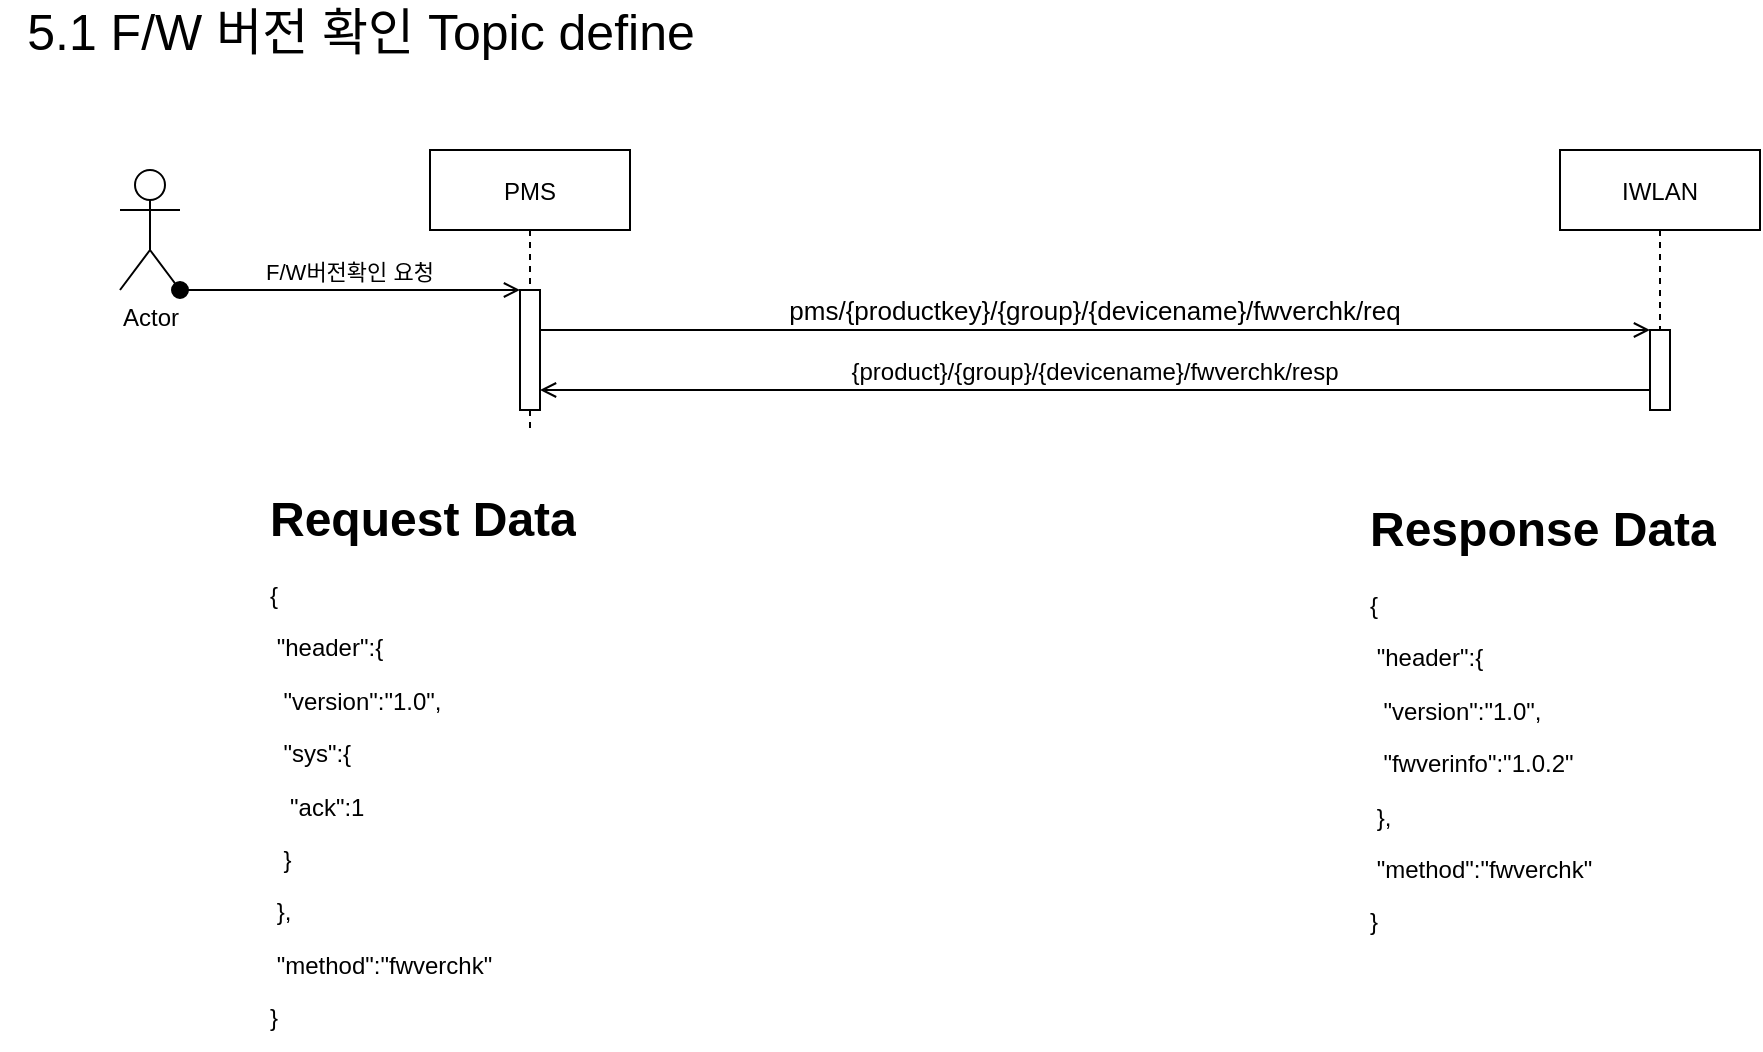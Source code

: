 <mxfile version="14.8.5" type="github" pages="2">
  <diagram id="kgpKYQtTHZ0yAKxKKP6v" name="5.1 F/W 버전 확인 Topic define">
    <mxGraphModel dx="1426" dy="872" grid="1" gridSize="10" guides="1" tooltips="1" connect="1" arrows="1" fold="1" page="1" pageScale="1" pageWidth="1169" pageHeight="827" math="0" shadow="0">
      <root>
        <mxCell id="0" />
        <mxCell id="1" parent="0" />
        <mxCell id="3nuBFxr9cyL0pnOWT2aG-1" value="PMS" style="shape=umlLifeline;perimeter=lifelinePerimeter;container=1;collapsible=0;recursiveResize=0;rounded=0;shadow=0;strokeWidth=1;" parent="1" vertex="1">
          <mxGeometry x="255" y="100" width="100" height="140" as="geometry" />
        </mxCell>
        <mxCell id="3nuBFxr9cyL0pnOWT2aG-2" value="" style="points=[];perimeter=orthogonalPerimeter;rounded=0;shadow=0;strokeWidth=1;" parent="3nuBFxr9cyL0pnOWT2aG-1" vertex="1">
          <mxGeometry x="45" y="70" width="10" height="60" as="geometry" />
        </mxCell>
        <mxCell id="3nuBFxr9cyL0pnOWT2aG-8" value="pms/{productkey}/{group}/{devicename}/fwverchk/req" style="verticalAlign=bottom;endArrow=open;entryX=0;entryY=0;shadow=0;strokeWidth=1;fontSize=13;fontStyle=0;endFill=0;" parent="1" edge="1">
          <mxGeometry relative="1" as="geometry">
            <mxPoint x="310" y="190.0" as="sourcePoint" />
            <mxPoint x="865" y="190.0" as="targetPoint" />
          </mxGeometry>
        </mxCell>
        <mxCell id="3nuBFxr9cyL0pnOWT2aG-9" value="{product}/{group}/{devicename}/fwverchk/resp" style="verticalAlign=bottom;endArrow=open;entryX=1;entryY=0;shadow=0;strokeWidth=1;fontSize=12;endFill=0;" parent="1" source="3nuBFxr9cyL0pnOWT2aG-6" edge="1">
          <mxGeometry relative="1" as="geometry">
            <mxPoint x="860" y="220" as="sourcePoint" />
            <mxPoint x="310" y="220" as="targetPoint" />
          </mxGeometry>
        </mxCell>
        <mxCell id="5kBYfJOK7Zqod7wVKw6P-1" value="Actor" style="shape=umlActor;verticalLabelPosition=bottom;verticalAlign=top;html=1;outlineConnect=0;" parent="1" vertex="1">
          <mxGeometry x="100" y="110" width="30" height="60" as="geometry" />
        </mxCell>
        <mxCell id="3nuBFxr9cyL0pnOWT2aG-3" value="F/W버전확인 요청" style="verticalAlign=bottom;startArrow=oval;endArrow=open;startSize=8;shadow=0;strokeWidth=1;exitX=1;exitY=1;exitDx=0;exitDy=0;exitPerimeter=0;endFill=0;" parent="1" source="5kBYfJOK7Zqod7wVKw6P-1" target="3nuBFxr9cyL0pnOWT2aG-2" edge="1">
          <mxGeometry relative="1" as="geometry">
            <mxPoint x="240" y="170" as="sourcePoint" />
          </mxGeometry>
        </mxCell>
        <mxCell id="5kBYfJOK7Zqod7wVKw6P-3" value="&lt;font style=&quot;font-size: 25px&quot;&gt;5.1 F/W 버전 확인 Topic define&lt;/font&gt;" style="text;html=1;align=center;verticalAlign=middle;resizable=0;points=[];autosize=1;strokeColor=none;" parent="1" vertex="1">
          <mxGeometry x="40" y="30" width="360" height="20" as="geometry" />
        </mxCell>
        <mxCell id="3nuBFxr9cyL0pnOWT2aG-5" value="IWLAN" style="shape=umlLifeline;perimeter=lifelinePerimeter;container=1;collapsible=0;recursiveResize=0;rounded=0;shadow=0;strokeWidth=1;" parent="1" vertex="1">
          <mxGeometry x="820" y="100" width="100" height="130" as="geometry" />
        </mxCell>
        <mxCell id="3nuBFxr9cyL0pnOWT2aG-6" value="" style="points=[];perimeter=orthogonalPerimeter;rounded=0;shadow=0;strokeWidth=1;" parent="3nuBFxr9cyL0pnOWT2aG-5" vertex="1">
          <mxGeometry x="45" y="90" width="10" height="40" as="geometry" />
        </mxCell>
        <mxCell id="5kBYfJOK7Zqod7wVKw6P-7" value="&lt;h1&gt;Request Data&lt;/h1&gt;&lt;p&gt;{&lt;/p&gt;&lt;p&gt;&lt;span style=&quot;white-space: pre&quot;&gt; &lt;/span&gt;&quot;header&quot;:{&lt;br&gt;&lt;/p&gt;&lt;p&gt;&lt;span style=&quot;white-space: pre&quot;&gt; &lt;/span&gt;&lt;span style=&quot;white-space: pre&quot;&gt; &lt;/span&gt;&quot;version&quot;:&quot;1.0&quot;,&lt;br&gt;&lt;/p&gt;&lt;p&gt;&lt;span style=&quot;white-space: pre&quot;&gt; &lt;/span&gt;&lt;span style=&quot;white-space: pre&quot;&gt; &lt;/span&gt;&quot;sys&quot;:{&lt;br&gt;&lt;/p&gt;&lt;p&gt;&lt;span style=&quot;white-space: pre&quot;&gt; &lt;/span&gt;&lt;span style=&quot;white-space: pre&quot;&gt; &lt;/span&gt;&lt;span style=&quot;white-space: pre&quot;&gt; &lt;/span&gt;&quot;ack&quot;:1&lt;br&gt;&lt;/p&gt;&lt;p&gt;&lt;span style=&quot;white-space: pre&quot;&gt; &lt;/span&gt;&lt;span style=&quot;white-space: pre&quot;&gt; &lt;/span&gt;}&lt;br&gt;&lt;/p&gt;&lt;p&gt;&lt;span style=&quot;white-space: pre&quot;&gt; &lt;/span&gt;},&lt;br&gt;&lt;/p&gt;&lt;p&gt;&lt;span style=&quot;white-space: pre&quot;&gt; &lt;/span&gt;&quot;method&quot;:&quot;fwverchk&quot;&lt;br&gt;&lt;/p&gt;&lt;p&gt;}&lt;/p&gt;" style="text;html=1;strokeColor=none;fillColor=none;spacing=5;spacingTop=-20;whiteSpace=wrap;overflow=hidden;rounded=0;fontSize=12;" parent="1" vertex="1">
          <mxGeometry x="170" y="265" width="180" height="285" as="geometry" />
        </mxCell>
        <mxCell id="5kBYfJOK7Zqod7wVKw6P-8" value="&lt;h1&gt;Response Data&lt;/h1&gt;&lt;p&gt;{&lt;/p&gt;&lt;p&gt;&lt;span style=&quot;white-space: pre&quot;&gt; &lt;/span&gt;&quot;header&quot;:{&lt;br&gt;&lt;/p&gt;&lt;p&gt;&lt;span style=&quot;white-space: pre&quot;&gt; &lt;/span&gt;&lt;span style=&quot;white-space: pre&quot;&gt; &lt;/span&gt;&quot;version&quot;:&quot;1.0&quot;,&lt;br&gt;&lt;/p&gt;&lt;p&gt;&lt;span style=&quot;white-space: pre&quot;&gt; &lt;/span&gt;&lt;span style=&quot;white-space: pre&quot;&gt; &lt;/span&gt;&quot;fwverinfo&quot;:&quot;1.0.2&quot;&lt;/p&gt;&lt;p&gt;&lt;span style=&quot;white-space: pre&quot;&gt; &lt;/span&gt;},&lt;br&gt;&lt;/p&gt;&lt;p&gt;&lt;span style=&quot;white-space: pre&quot;&gt; &lt;/span&gt;&quot;method&quot;:&quot;fwverchk&quot;&lt;br&gt;&lt;/p&gt;&lt;p&gt;}&lt;/p&gt;" style="text;html=1;strokeColor=none;fillColor=none;spacing=5;spacingTop=-20;whiteSpace=wrap;overflow=hidden;rounded=0;fontSize=12;" parent="1" vertex="1">
          <mxGeometry x="720" y="270" width="190" height="250" as="geometry" />
        </mxCell>
      </root>
    </mxGraphModel>
  </diagram>
  <diagram id="U9TsFrNqbL_BJm1C6WAU" name="5.4 F/W 업데이트 Topic define">
    <mxGraphModel dx="1426" dy="872" grid="1" gridSize="10" guides="1" tooltips="1" connect="1" arrows="1" fold="1" page="1" pageScale="1" pageWidth="1169" pageHeight="827" math="0" shadow="0">
      <root>
        <mxCell id="xE-kRRZ_xSgWLuXI9ASr-0" />
        <mxCell id="xE-kRRZ_xSgWLuXI9ASr-1" parent="xE-kRRZ_xSgWLuXI9ASr-0" />
        <mxCell id="xE-kRRZ_xSgWLuXI9ASr-2" value="PMS" style="shape=umlLifeline;perimeter=lifelinePerimeter;container=1;collapsible=0;recursiveResize=0;rounded=0;shadow=0;strokeWidth=1;" vertex="1" parent="xE-kRRZ_xSgWLuXI9ASr-1">
          <mxGeometry x="255" y="100" width="100" height="260" as="geometry" />
        </mxCell>
        <mxCell id="xE-kRRZ_xSgWLuXI9ASr-3" value="" style="points=[];perimeter=orthogonalPerimeter;rounded=0;shadow=0;strokeWidth=1;" vertex="1" parent="xE-kRRZ_xSgWLuXI9ASr-2">
          <mxGeometry x="45" y="70" width="10" height="190" as="geometry" />
        </mxCell>
        <mxCell id="xE-kRRZ_xSgWLuXI9ASr-4" value="pms/{productkey}/{group}/{devicename}/fwupdate/req" style="verticalAlign=bottom;endArrow=open;entryX=0;entryY=0;shadow=0;strokeWidth=1;fontSize=13;fontStyle=0;endFill=0;" edge="1" parent="xE-kRRZ_xSgWLuXI9ASr-1">
          <mxGeometry relative="1" as="geometry">
            <mxPoint x="310" y="190" as="sourcePoint" />
            <mxPoint x="865" y="190" as="targetPoint" />
          </mxGeometry>
        </mxCell>
        <mxCell id="xE-kRRZ_xSgWLuXI9ASr-5" value="{product}/{group}/{devicename}/fwupdate/resp (start)" style="verticalAlign=bottom;endArrow=open;entryX=1;entryY=0;shadow=0;strokeWidth=1;fontSize=12;endFill=0;" edge="1" parent="xE-kRRZ_xSgWLuXI9ASr-1" source="xE-kRRZ_xSgWLuXI9ASr-10">
          <mxGeometry relative="1" as="geometry">
            <mxPoint x="860" y="220" as="sourcePoint" />
            <mxPoint x="310" y="220" as="targetPoint" />
          </mxGeometry>
        </mxCell>
        <mxCell id="xE-kRRZ_xSgWLuXI9ASr-6" value="Actor" style="shape=umlActor;verticalLabelPosition=bottom;verticalAlign=top;html=1;outlineConnect=0;" vertex="1" parent="xE-kRRZ_xSgWLuXI9ASr-1">
          <mxGeometry x="100" y="110" width="30" height="60" as="geometry" />
        </mxCell>
        <mxCell id="xE-kRRZ_xSgWLuXI9ASr-7" value="F/W 업데이트 요청" style="verticalAlign=bottom;startArrow=oval;endArrow=open;startSize=8;shadow=0;strokeWidth=1;exitX=1;exitY=1;exitDx=0;exitDy=0;exitPerimeter=0;endFill=0;" edge="1" parent="xE-kRRZ_xSgWLuXI9ASr-1" source="xE-kRRZ_xSgWLuXI9ASr-6" target="xE-kRRZ_xSgWLuXI9ASr-3">
          <mxGeometry relative="1" as="geometry">
            <mxPoint x="240" y="170" as="sourcePoint" />
          </mxGeometry>
        </mxCell>
        <mxCell id="xE-kRRZ_xSgWLuXI9ASr-8" value="&lt;font style=&quot;font-size: 25px&quot;&gt;5.4 F/W 업데이트 Topic define&lt;/font&gt;" style="text;html=1;align=center;verticalAlign=middle;resizable=0;points=[];autosize=1;strokeColor=none;" vertex="1" parent="xE-kRRZ_xSgWLuXI9ASr-1">
          <mxGeometry x="50" y="30" width="340" height="20" as="geometry" />
        </mxCell>
        <mxCell id="xE-kRRZ_xSgWLuXI9ASr-9" value="IWLAN" style="shape=umlLifeline;perimeter=lifelinePerimeter;container=1;collapsible=0;recursiveResize=0;rounded=0;shadow=0;strokeWidth=1;" vertex="1" parent="xE-kRRZ_xSgWLuXI9ASr-1">
          <mxGeometry x="820" y="100" width="100" height="290" as="geometry" />
        </mxCell>
        <mxCell id="RVd04qsZzWlhASqUx1ZP-3" value="" style="endArrow=classic;html=1;exitX=-0.1;exitY=0.51;exitDx=0;exitDy=0;exitPerimeter=0;" edge="1" parent="xE-kRRZ_xSgWLuXI9ASr-9">
          <mxGeometry width="50" height="50" relative="1" as="geometry">
            <mxPoint x="48" y="192" as="sourcePoint" />
            <mxPoint x="53.5" y="230" as="targetPoint" />
            <Array as="points">
              <mxPoint x="114" y="192" />
              <mxPoint x="114" y="230" />
              <mxPoint x="74" y="230" />
            </Array>
          </mxGeometry>
        </mxCell>
        <mxCell id="RVd04qsZzWlhASqUx1ZP-4" value="재부팅중" style="edgeLabel;html=1;align=center;verticalAlign=middle;resizable=0;points=[];" vertex="1" connectable="0" parent="RVd04qsZzWlhASqUx1ZP-3">
          <mxGeometry x="0.082" y="3" relative="1" as="geometry">
            <mxPoint as="offset" />
          </mxGeometry>
        </mxCell>
        <mxCell id="xE-kRRZ_xSgWLuXI9ASr-10" value="" style="points=[];perimeter=orthogonalPerimeter;rounded=0;shadow=0;strokeWidth=1;" vertex="1" parent="xE-kRRZ_xSgWLuXI9ASr-9">
          <mxGeometry x="45" y="90" width="10" height="200" as="geometry" />
        </mxCell>
        <mxCell id="xE-kRRZ_xSgWLuXI9ASr-11" value="&lt;h1&gt;Request Data&lt;/h1&gt;&lt;p&gt;{&lt;/p&gt;&lt;p&gt;&lt;span&gt; &lt;/span&gt;&quot;header&quot;:{&lt;br&gt;&lt;/p&gt;&lt;p&gt;&lt;span&gt; &lt;/span&gt;&lt;span&gt; &lt;/span&gt;&quot;version&quot;:&quot;1.0&quot;,&lt;br&gt;&lt;/p&gt;&lt;p&gt;&lt;span&gt; &lt;/span&gt;&lt;span&gt; &lt;/span&gt;&quot;sys&quot;:{&lt;br&gt;&lt;/p&gt;&lt;p&gt;&lt;span&gt; &lt;/span&gt;&lt;span&gt; &lt;/span&gt;&lt;span&gt; &lt;/span&gt;&quot;ack&quot;:1&lt;br&gt;&lt;/p&gt;&lt;p&gt;&lt;span&gt; &lt;/span&gt;&lt;span&gt; &lt;/span&gt;}&lt;br&gt;&lt;/p&gt;&lt;p&gt;&lt;span&gt; &lt;/span&gt;},&lt;br&gt;&lt;/p&gt;&lt;p&gt;&lt;span&gt; &lt;/span&gt;&quot;method&quot;:&quot;fwupdate&quot;,&lt;br&gt;&lt;/p&gt;&lt;p&gt;&amp;nbsp;&quot;url&quot;:&quot;http://www.openss7.org/repos/tarballs/image103.tgz&lt;span&gt;&quot;&lt;/span&gt;&lt;/p&gt;&lt;p&gt;}&lt;/p&gt;" style="text;html=1;strokeColor=none;fillColor=none;spacing=5;spacingTop=-20;whiteSpace=wrap;overflow=hidden;rounded=0;fontSize=12;" vertex="1" parent="xE-kRRZ_xSgWLuXI9ASr-1">
          <mxGeometry x="170" y="410" width="330" height="305" as="geometry" />
        </mxCell>
        <mxCell id="xE-kRRZ_xSgWLuXI9ASr-12" value="&lt;h1&gt;Response Data&lt;/h1&gt;&lt;p&gt;{&lt;/p&gt;&lt;p&gt;&lt;span style=&quot;white-space: pre&quot;&gt; &lt;/span&gt;&quot;header&quot;:{&lt;br&gt;&lt;/p&gt;&lt;p&gt;&lt;span style=&quot;white-space: pre&quot;&gt; &lt;/span&gt;&lt;span style=&quot;white-space: pre&quot;&gt; &lt;/span&gt;&quot;version&quot;:&quot;1.0&quot;,&lt;/p&gt;&lt;p&gt;&amp;nbsp; &quot;progress&quot;:&quot;start&quot;&lt;/p&gt;&lt;p&gt;&lt;span style=&quot;white-space: pre&quot;&gt; &lt;/span&gt;},&lt;br&gt;&lt;/p&gt;&lt;p&gt;&lt;span style=&quot;white-space: pre&quot;&gt; &lt;/span&gt;&quot;method&quot;:&quot;fwupdate&quot;&lt;br&gt;&lt;/p&gt;&lt;p&gt;}&lt;/p&gt;" style="text;html=1;strokeColor=none;fillColor=none;spacing=5;spacingTop=-20;whiteSpace=wrap;overflow=hidden;rounded=0;fontSize=12;" vertex="1" parent="xE-kRRZ_xSgWLuXI9ASr-1">
          <mxGeometry x="720" y="415" width="190" height="235" as="geometry" />
        </mxCell>
        <mxCell id="b1rEp1miTiUdh2nNgBxI-0" style="edgeStyle=orthogonalEdgeStyle;rounded=0;orthogonalLoop=1;jettySize=auto;html=1;dashed=1;endArrow=none;endFill=0;" edge="1" parent="xE-kRRZ_xSgWLuXI9ASr-1" source="xE-kRRZ_xSgWLuXI9ASr-3">
          <mxGeometry relative="1" as="geometry">
            <mxPoint x="305" y="380" as="targetPoint" />
          </mxGeometry>
        </mxCell>
        <mxCell id="RVd04qsZzWlhASqUx1ZP-0" value="&lt;font style=&quot;font-size: 13px&quot;&gt;Response Data 안에 progress 항목의 값들은 아래와 같음.&lt;br&gt;start | flashing | reboot | finish&lt;/font&gt;" style="rounded=0;whiteSpace=wrap;html=1;" vertex="1" parent="xE-kRRZ_xSgWLuXI9ASr-1">
          <mxGeometry x="720" y="650" width="320" height="40" as="geometry" />
        </mxCell>
        <mxCell id="RVd04qsZzWlhASqUx1ZP-1" value="{product}/{group}/{devicename}/fwupdate/resp (flashing)" style="verticalAlign=bottom;endArrow=open;entryX=1;entryY=0;shadow=0;strokeWidth=1;fontSize=12;endFill=0;" edge="1" parent="xE-kRRZ_xSgWLuXI9ASr-1">
          <mxGeometry relative="1" as="geometry">
            <mxPoint x="865" y="250" as="sourcePoint" />
            <mxPoint x="310" y="250" as="targetPoint" />
          </mxGeometry>
        </mxCell>
        <mxCell id="RVd04qsZzWlhASqUx1ZP-2" value="{product}/{group}/{devicename}/fwupdate/resp (reboot)" style="verticalAlign=bottom;endArrow=open;entryX=1;entryY=0;shadow=0;strokeWidth=1;fontSize=12;endFill=0;" edge="1" parent="xE-kRRZ_xSgWLuXI9ASr-1">
          <mxGeometry relative="1" as="geometry">
            <mxPoint x="865" y="280" as="sourcePoint" />
            <mxPoint x="310" y="280" as="targetPoint" />
          </mxGeometry>
        </mxCell>
        <mxCell id="RVd04qsZzWlhASqUx1ZP-5" value="{product}/{group}/{devicename}/fwupdate/resp (finish)" style="verticalAlign=bottom;endArrow=open;entryX=1;entryY=0;shadow=0;strokeWidth=1;fontSize=12;endFill=0;" edge="1" parent="xE-kRRZ_xSgWLuXI9ASr-1">
          <mxGeometry relative="1" as="geometry">
            <mxPoint x="865" y="350" as="sourcePoint" />
            <mxPoint x="310" y="350" as="targetPoint" />
          </mxGeometry>
        </mxCell>
      </root>
    </mxGraphModel>
  </diagram>
</mxfile>
